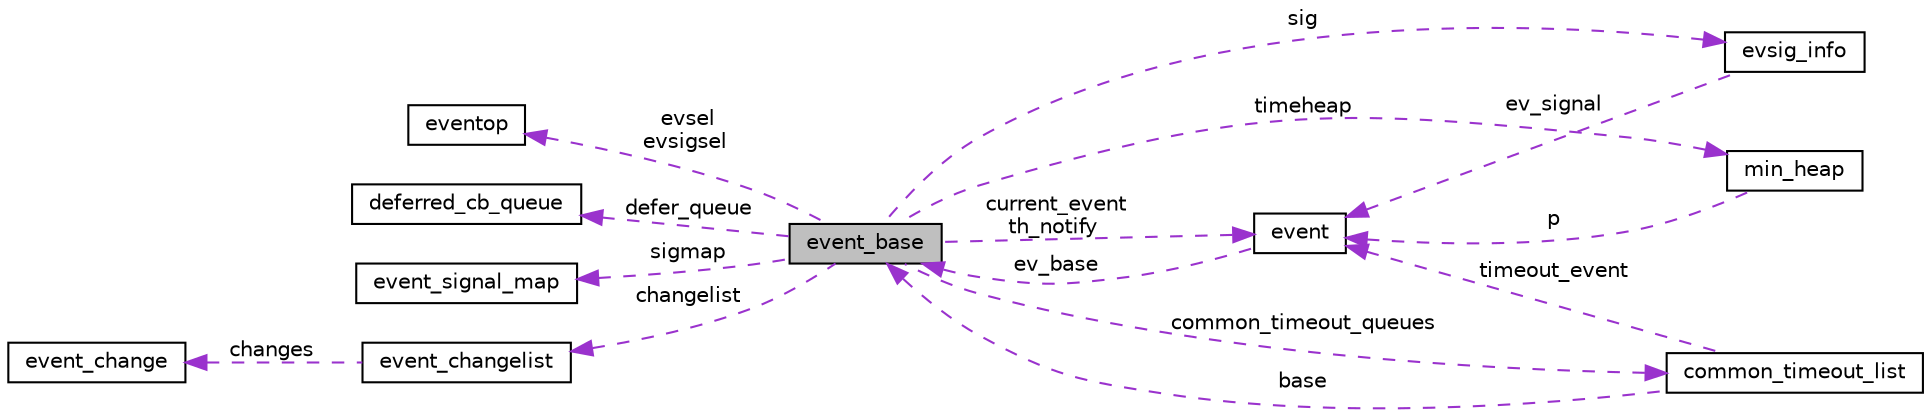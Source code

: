 digraph G
{
  edge [fontname="Helvetica",fontsize="10",labelfontname="Helvetica",labelfontsize="10"];
  node [fontname="Helvetica",fontsize="10",shape=record];
  rankdir="LR";
  Node1 [label="event_base",height=0.2,width=0.4,color="black", fillcolor="grey75", style="filled" fontcolor="black"];
  Node2 -> Node1 [dir="back",color="darkorchid3",fontsize="10",style="dashed",label=" evsel\nevsigsel" ,fontname="Helvetica"];
  Node2 [label="eventop",height=0.2,width=0.4,color="black", fillcolor="white", style="filled",URL="$structeventop.html"];
  Node3 -> Node1 [dir="back",color="darkorchid3",fontsize="10",style="dashed",label=" sig" ,fontname="Helvetica"];
  Node3 [label="evsig_info",height=0.2,width=0.4,color="black", fillcolor="white", style="filled",URL="$structevsig__info.html"];
  Node4 -> Node3 [dir="back",color="darkorchid3",fontsize="10",style="dashed",label=" ev_signal" ,fontname="Helvetica"];
  Node4 [label="event",height=0.2,width=0.4,color="black", fillcolor="white", style="filled",URL="$structevent.html"];
  Node1 -> Node4 [dir="back",color="darkorchid3",fontsize="10",style="dashed",label=" ev_base" ,fontname="Helvetica"];
  Node5 -> Node1 [dir="back",color="darkorchid3",fontsize="10",style="dashed",label=" timeheap" ,fontname="Helvetica"];
  Node5 [label="min_heap",height=0.2,width=0.4,color="black", fillcolor="white", style="filled",URL="$structmin__heap.html"];
  Node4 -> Node5 [dir="back",color="darkorchid3",fontsize="10",style="dashed",label=" p" ,fontname="Helvetica"];
  Node6 -> Node1 [dir="back",color="darkorchid3",fontsize="10",style="dashed",label=" defer_queue" ,fontname="Helvetica"];
  Node6 [label="deferred_cb_queue",height=0.2,width=0.4,color="black", fillcolor="white", style="filled",URL="$structdeferred__cb__queue.html"];
  Node4 -> Node1 [dir="back",color="darkorchid3",fontsize="10",style="dashed",label=" current_event\nth_notify" ,fontname="Helvetica"];
  Node7 -> Node1 [dir="back",color="darkorchid3",fontsize="10",style="dashed",label=" common_timeout_queues" ,fontname="Helvetica"];
  Node7 [label="common_timeout_list",height=0.2,width=0.4,color="black", fillcolor="white", style="filled",URL="$structcommon__timeout__list.html"];
  Node4 -> Node7 [dir="back",color="darkorchid3",fontsize="10",style="dashed",label=" timeout_event" ,fontname="Helvetica"];
  Node1 -> Node7 [dir="back",color="darkorchid3",fontsize="10",style="dashed",label=" base" ,fontname="Helvetica"];
  Node8 -> Node1 [dir="back",color="darkorchid3",fontsize="10",style="dashed",label=" sigmap" ,fontname="Helvetica"];
  Node8 [label="event_signal_map",height=0.2,width=0.4,color="black", fillcolor="white", style="filled",URL="$structevent__signal__map.html"];
  Node9 -> Node1 [dir="back",color="darkorchid3",fontsize="10",style="dashed",label=" changelist" ,fontname="Helvetica"];
  Node9 [label="event_changelist",height=0.2,width=0.4,color="black", fillcolor="white", style="filled",URL="$structevent__changelist.html"];
  Node10 -> Node9 [dir="back",color="darkorchid3",fontsize="10",style="dashed",label=" changes" ,fontname="Helvetica"];
  Node10 [label="event_change",height=0.2,width=0.4,color="black", fillcolor="white", style="filled",URL="$structevent__change.html"];
}
